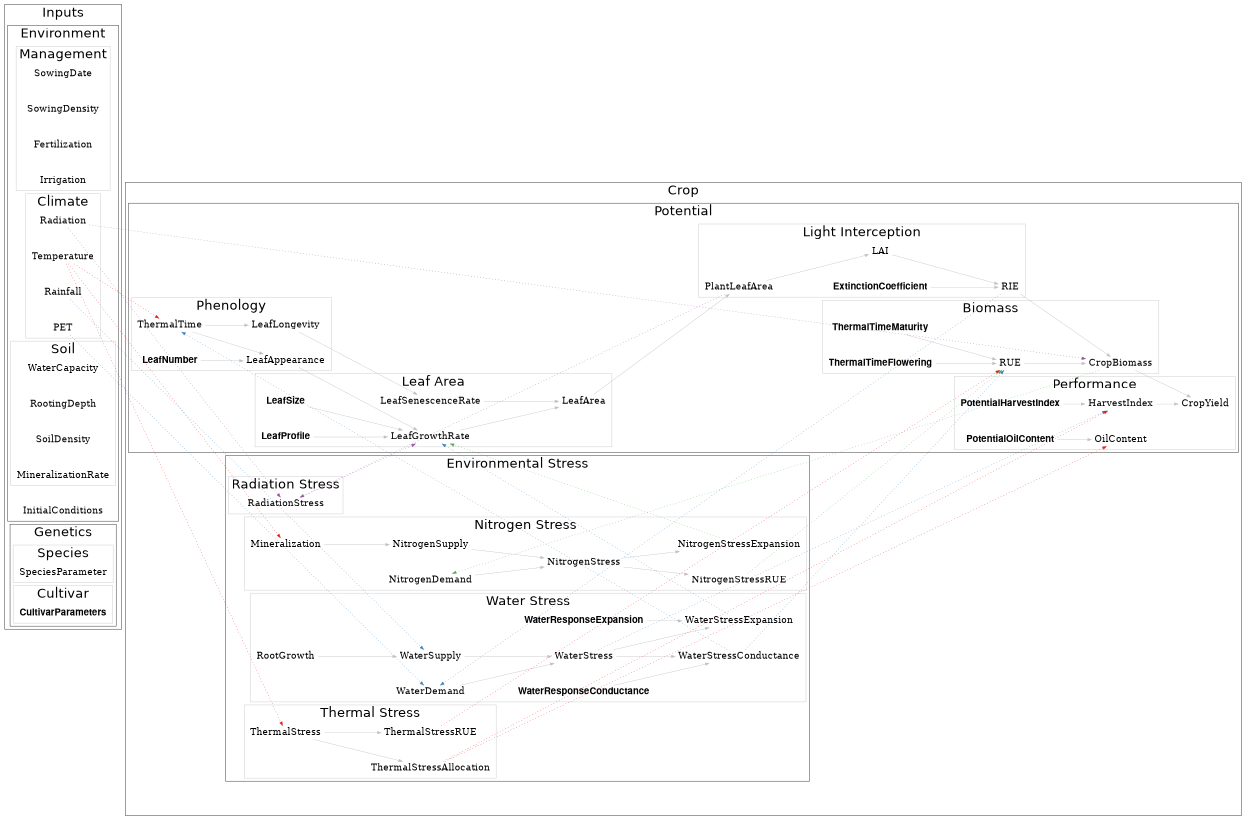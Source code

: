 /* Graphe de dépendance */
/* dot -T pdf -o structure.pdf structure.dot  */

digraph G {
  dpi=200
  size = "8.3, 11.7"
  fontname = Helvetica
  fontnames = "ps"
  compound = true
	rankdir = LR
  ranksep = "0.8"
	nodesep = "0.8"
  //concentrate = true
  splines = line
  //splines = compound
	ratio = "auto"
	//colorscheme=set14 //  1=red, 2=blue, 3=green, 4=violet 

  // # Nodes ----
	node [shape=plaintext, fontsize=25]
	bgcolor=white
	edge [arrowsize=1, color=gray]
	
	// # Genotypic Parameters ----
  CultivarParameters -> ThermalTime [style=invis] // Vertical alignment
	CultivarParameters [fontname="Helvetica Bold"]
	ThermalTimeFlowering [fontname="Helvetica Bold"]
	ThermalTimeMaturity [fontname="Helvetica Bold"]
	LeafNumber [fontname="Helvetica Bold"]
	LeafSize [fontname="Helvetica Bold"]
	LeafProfile [fontname="Helvetica Bold"]
	ExtinctionCoefficient [fontname="Helvetica Bold"]
	PotentialHarvestIndex [fontname="Helvetica Bold"]
	PotentialOilContent [fontname="Helvetica Bold"]
	WaterResponseExpansion [fontname="Helvetica Bold"]
	WaterResponseConductance [fontname="Helvetica Bold"]
	
	
	subgraph clusterInputs {
		label="Inputs"
		fontsize=35
		
	    subgraph clusterInputEnvironment {
			label="Environment"
			fontsize=35
			
			InitialConditions
			
			// # EnvironmentClimate ----  
      subgraph clusterInputEnvironmentClimate {
				label="Climate"
				fontsize=35
				pencolor=gray
				
				Temperature
				Radiation
				PET
				Rainfall
			}
			
			// # EnvironmentManagement ----  
      subgraph clusterInputEnvironmentManagement {
				label="Management"
				fontsize=35
				pencolor=gray
				
				SowingDate
				SowingDensity
				Fertilization
				Irrigation
			}
			
      // # EnvironmentSoil ----
		  subgraph clusterInputEnvironmentSoil {
				label="Soil"
				fontsize=35
				pencolor=gray
				
				WaterCapacity
				RootingDepth
				SoilDensity
				MineralizationRate
			}
		}
		
	    subgraph clusterInputGenetics {
			label="Genetics"
			fontsize=35

		    subgraph clusterInputGeneticsSpecies {
				label="Species"
				fontsize=35
				pencolor=gray
				
				SpeciesParameter
			}
		    
		    subgraph clusterInputGeneticsCultivar {
				label="Cultivar"
				fontsize=35
				pencolor=gray
				
				CultivarParameters
			}
		}
    }
    
		    
	subgraph clusterCrop {
		label="Crop"
		fontsize=35
		

	    subgraph clusterCropPotential {
			label="Potential"
			fontsize=35
			
      // # CropPhenology ----
			subgraph clusterCropPhenology {
				label="Phenology"
				fontsize=35
				pencolor=gray
				
				// Inputs
				LeafNumber -> LeafAppearance
				Temperature -> ThermalTime [style=dotted, colorscheme=set14, color=1]
				
				// Module
				ThermalTime -> {LeafAppearance LeafLongevity}
				LeafAppearance
				LeafLongevity
				
			}
			
			// # CropLeafArea ----
		  subgraph clusterCropLeafArea {
				label="Leaf Area"
				fontsize=35
				pencolor=gray
				
				// Inputs
				{LeafProfile LeafSize} -> LeafGrowthRate
				LeafAppearance -> LeafGrowthRate
				LeafLongevity -> LeafSenescenceRate

				// Module				
				LeafGrowthRate -> LeafArea
				LeafSenescenceRate -> LeafArea
			}
	
			// # CropInterception ----
      subgraph clusterCropInterception {
				label="Light Interception"
				fontsize=35
				pencolor=gray
				
				// Inputs
				ExtinctionCoefficient -> RIE
				LeafArea -> PlantLeafArea
				
				// Module
				PlantLeafArea -> LAI
				LAI -> RIE
		    }
		  
			// # CropBiomass ----
		  subgraph clusterCropBiomass {
				label="Biomass"
				fontsize=35
				pencolor=gray
				
				// Inputs
				{ThermalTimeFlowering ThermalTimeMaturity} -> RUE
				Radiation -> CropBiomass [style=dotted, colorscheme=set14, color=4]
				RIE -> CropBiomass 
				
				// Module
				RUE -> CropBiomass
				CropBiomass
		    }
		  
			// # CropPerformance ----
		  subgraph clusterCropPerformance {
				label="Performance"
				fontsize=35
				pencolor=gray
				
				// Inputs
				PotentialHarvestIndex -> HarvestIndex
				PotentialOilContent -> OilContent
				CropBiomass -> CropYield
				
				// Module
				HarvestIndex -> CropYield
				OilContent
			}
			
		   	//{rank=same; PotentialHarvestIndex; PotentialOilContent}
 			
		}
		    
	    subgraph clusterCropStress {
			label="Environmental Stress"
			fontsize=35
			
			// # CropStressWater ----
      subgraph clusterCropStressWater {
				label="Water Stress"
				fontsize=35
				pencolor=gray

				// Inputs
				WaterResponseConductance -> WaterStressConductance
				WaterResponseExpansion -> WaterStressExpansion
				{RIE PET} -> WaterDemand [style=dotted, colorscheme=set14, color=2]		
				{Rainfall} -> WaterSupply [style=dotted, colorscheme=set14, color=2]
				
				// Module
				RootGrowth -> WaterSupply
				{WaterSupply WaterDemand} -> WaterStress
				WaterStress -> {WaterStressConductance WaterStressExpansion}
				
				// Outputs
				WaterStressExpansion -> LeafGrowthRate [style=dotted, colorscheme=set14, color=2]
				WaterStressConductance -> {ThermalTime RUE} [style=dotted, colorscheme=set14, color=2]
				WaterStress -> HarvestIndex [style=dotted, colorscheme=set14, color=2]
		    }
		    
			// # CropStressNitrogen ----  
      subgraph clusterCropStressNitrogen {
				label="Nitrogen Stress"
				fontsize=35
				pencolor=gray
				
				// Inputs
				//Fertilization -> NitrogenSupply [style=dotted, colorscheme=set14, color=3]
				Temperature -> Mineralization [style=dotted, colorscheme=set14, color=1]
				//WaterStress -> Mineralization [style=dotted, colorscheme=set14, color=2]
				CropBiomass -> NitrogenDemand [style=dotted, colorscheme=set14, color=3]
				
				// Module
				//PotentialMineralizationRate -> Mineralization
				Mineralization -> NitrogenSupply
				{NitrogenSupply NitrogenDemand} -> NitrogenStress
				NitrogenStress -> {NitrogenStressRUE NitrogenStressExpansion}
				
				// Outputs
				NitrogenStressExpansion -> LeafGrowthRate [style=dotted, colorscheme=set14, color=3]
				NitrogenStressRUE -> RUE [style=dotted, colorscheme=set14, color=3]
				
		    }
		  
			// # CropStressTemperature ----
		  subgraph clusterCropStressTemperature {
				label="Thermal Stress"
				fontsize=35
				pencolor=gray
				
				// Inputs
				Temperature -> ThermalStress [style=dotted, colorscheme=set14, color=1]
				
				// Module
				ThermalStress -> {ThermalStressRUE ThermalStressAllocation}
				
				// Outputs
				ThermalStressRUE -> RUE [style=dotted, colorscheme=set14, color=1]
				ThermalStressAllocation -> {HarvestIndex OilContent} [style=dotted, colorscheme=set14, color=1]
			}
			
			// # CropStressRadiation ----
		  subgraph clusterCropStressRadiation {
				label="Radiation Stress"
				fontsize=35
				pencolor=gray
				
				// Inputs
				Radiation -> RadiationStress [style=dotted, colorscheme=set14, color=4]
				PlantLeafArea -> RadiationStress [style=dotted, colorscheme=set14, color=4]
				
				// Module
				RadiationStress -> LeafGrowthRate [style=dotted, colorscheme=set14, color=4]
		    }			
		}
	}	
}    
				
 

